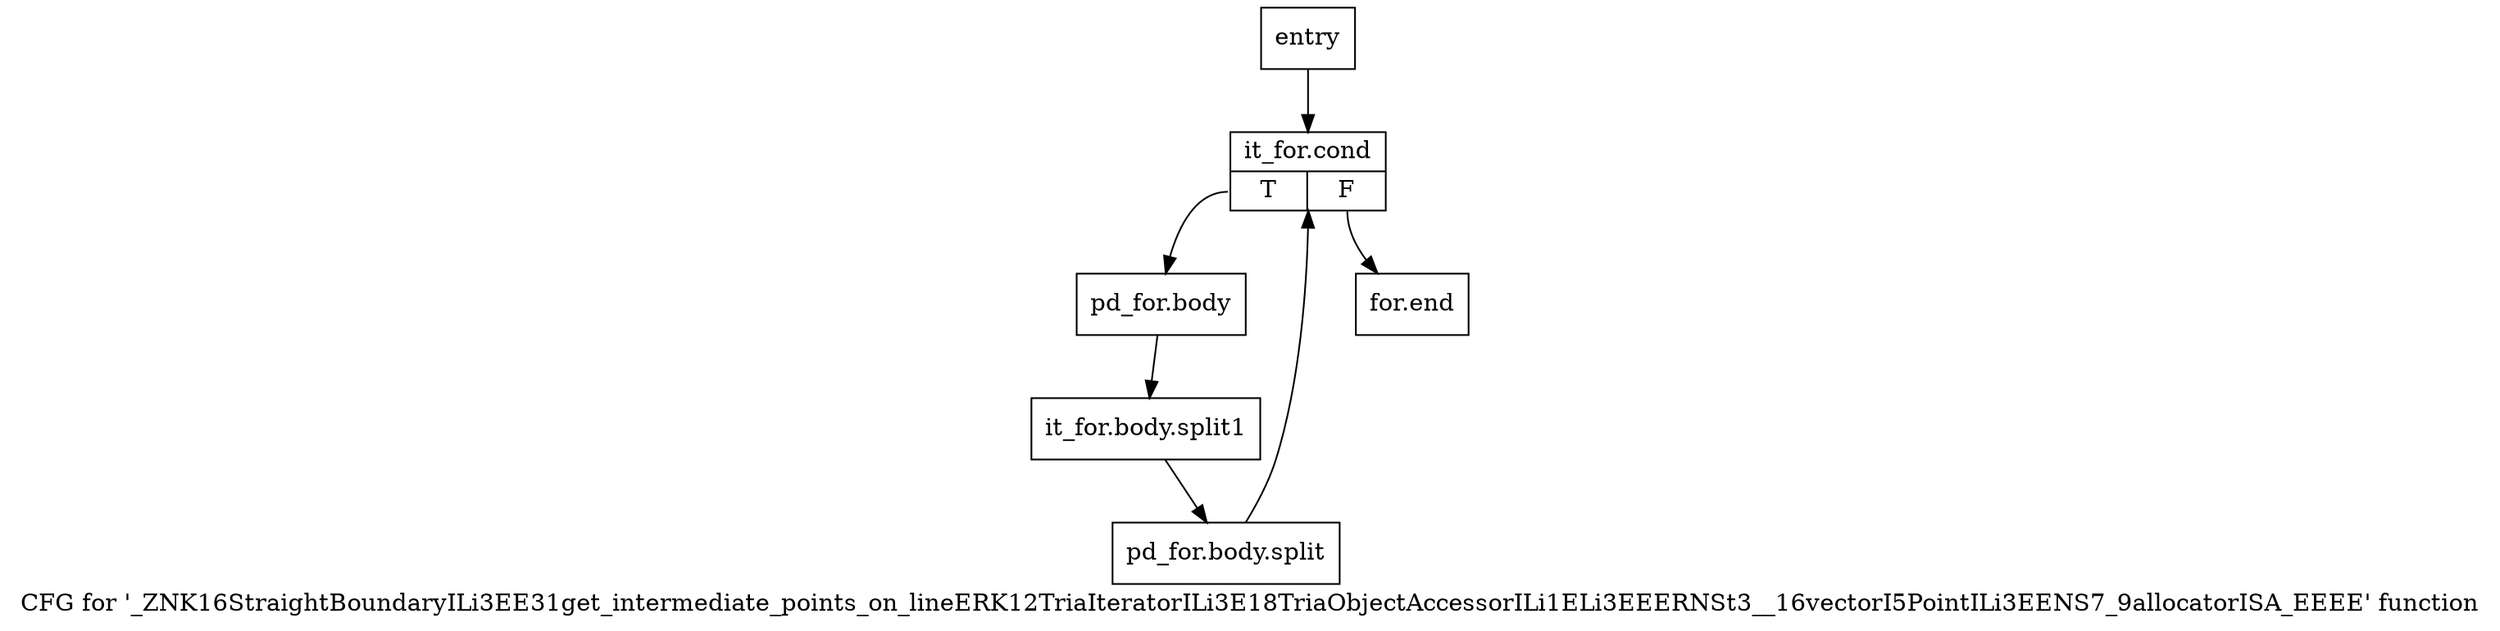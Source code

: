 digraph "CFG for '_ZNK16StraightBoundaryILi3EE31get_intermediate_points_on_lineERK12TriaIteratorILi3E18TriaObjectAccessorILi1ELi3EEERNSt3__16vectorI5PointILi3EENS7_9allocatorISA_EEEE' function" {
	label="CFG for '_ZNK16StraightBoundaryILi3EE31get_intermediate_points_on_lineERK12TriaIteratorILi3E18TriaObjectAccessorILi1ELi3EEERNSt3__16vectorI5PointILi3EENS7_9allocatorISA_EEEE' function";

	Node0x84bdda0 [shape=record,label="{entry}"];
	Node0x84bdda0 -> Node0x84bddf0;
	Node0x84bddf0 [shape=record,label="{it_for.cond|{<s0>T|<s1>F}}"];
	Node0x84bddf0:s0 -> Node0x84bde40;
	Node0x84bddf0:s1 -> Node0x84bde90;
	Node0x84bde40 [shape=record,label="{pd_for.body}"];
	Node0x84bde40 -> Node0xc740500;
	Node0xc740500 [shape=record,label="{it_for.body.split1}"];
	Node0xc740500 -> Node0xc73f270;
	Node0xc73f270 [shape=record,label="{pd_for.body.split}"];
	Node0xc73f270 -> Node0x84bddf0;
	Node0x84bde90 [shape=record,label="{for.end}"];
}
